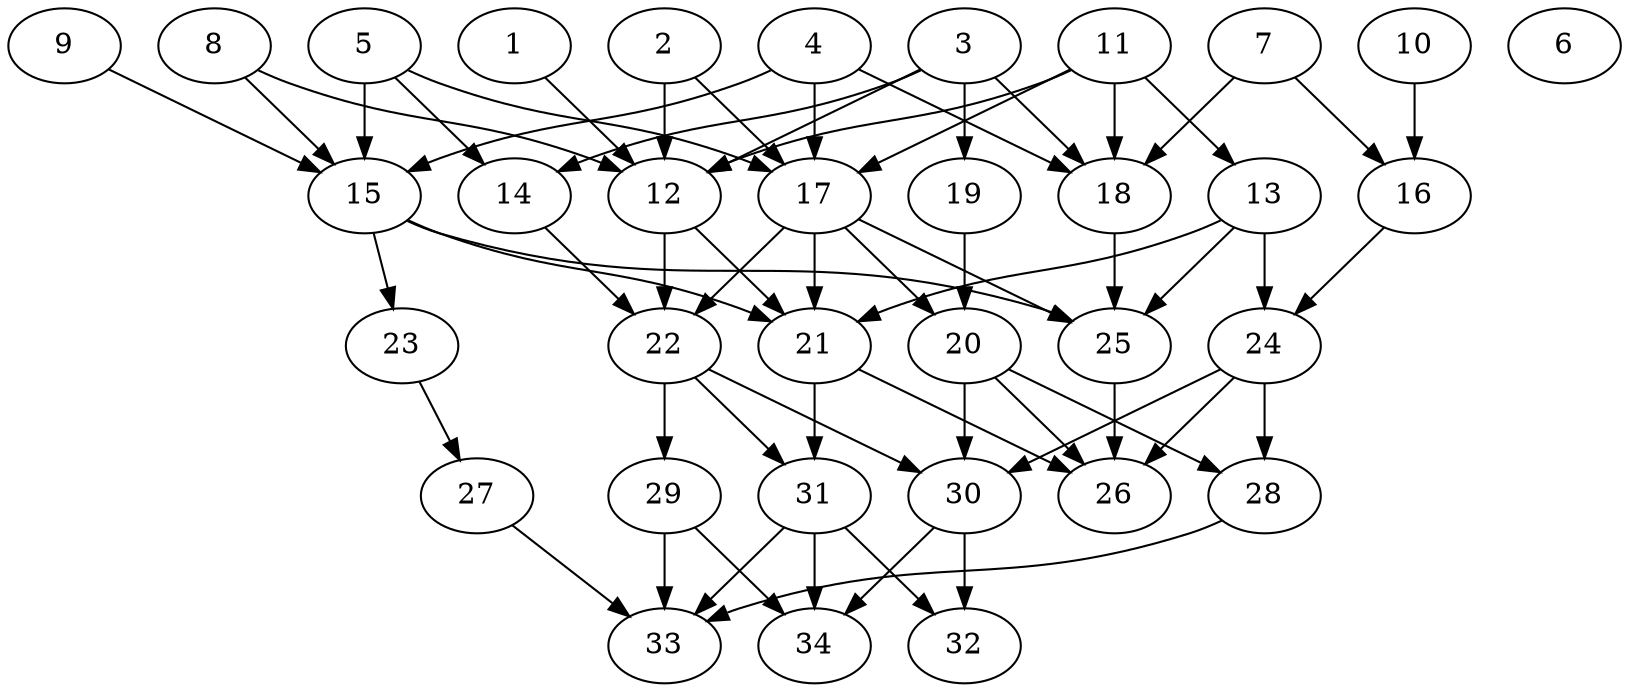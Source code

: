 // DAG (tier=2-normal, mode=compute, n=34, ccr=0.380, fat=0.639, density=0.584, regular=0.595, jump=0.142, mindata=524288, maxdata=8388608)
// DAG automatically generated by daggen at Sun Aug 24 16:33:33 2025
// /home/ermia/Project/Environments/daggen/bin/daggen --dot --ccr 0.380 --fat 0.639 --regular 0.595 --density 0.584 --jump 0.142 --mindata 524288 --maxdata 8388608 -n 34 
digraph G {
  1 [size="4346959205588976", alpha="0.17", expect_size="2173479602794488"]
  1 -> 12 [size ="93244041986048"]
  2 [size="8398251963297422", alpha="0.18", expect_size="4199125981648711"]
  2 -> 12 [size ="137594142720000"]
  2 -> 17 [size ="137594142720000"]
  3 [size="181128148668694", alpha="0.11", expect_size="90564074334347"]
  3 -> 12 [size ="2949845614592"]
  3 -> 14 [size ="2949845614592"]
  3 -> 18 [size ="2949845614592"]
  3 -> 19 [size ="2949845614592"]
  4 [size="22722514918890799104", alpha="0.02", expect_size="11361257459445399552"]
  4 -> 15 [size ="64179192987648"]
  4 -> 17 [size ="64179192987648"]
  4 -> 18 [size ="64179192987648"]
  5 [size="24221231576065564", alpha="0.19", expect_size="12110615788032782"]
  5 -> 14 [size ="41082108772352"]
  5 -> 15 [size ="41082108772352"]
  5 -> 17 [size ="41082108772352"]
  6 [size="3133260879244558336", alpha="0.10", expect_size="1566630439622279168"]
  7 [size="1264420779756355584", alpha="0.09", expect_size="632210389878177792"]
  7 -> 16 [size ="9354438770688"]
  7 -> 18 [size ="9354438770688"]
  8 [size="11843161235035228", alpha="0.02", expect_size="5921580617517614"]
  8 -> 12 [size ="307145534865408"]
  8 -> 15 [size ="307145534865408"]
  9 [size="13390664093103292416", alpha="0.14", expect_size="6695332046551646208"]
  9 -> 15 [size ="45111928946688"]
  10 [size="392480419741696000", alpha="0.01", expect_size="196240209870848000"]
  10 -> 16 [size ="4288466124800"]
  11 [size="655311897457300", alpha="0.10", expect_size="327655948728650"]
  11 -> 12 [size ="31930405879808"]
  11 -> 13 [size ="31930405879808"]
  11 -> 17 [size ="31930405879808"]
  11 -> 18 [size ="31930405879808"]
  12 [size="19097562633010284", alpha="0.06", expect_size="9548781316505142"]
  12 -> 21 [size ="12691125043200"]
  12 -> 22 [size ="12691125043200"]
  13 [size="162036931496379416576", alpha="0.15", expect_size="81018465748189708288"]
  13 -> 21 [size ="237774892433408"]
  13 -> 24 [size ="237774892433408"]
  13 -> 25 [size ="237774892433408"]
  14 [size="73301655477626601472", alpha="0.11", expect_size="36650827738813300736"]
  14 -> 22 [size ="140119692541952"]
  15 [size="282705193655920608", alpha="0.04", expect_size="141352596827960304"]
  15 -> 21 [size ="147341545832448"]
  15 -> 23 [size ="147341545832448"]
  15 -> 25 [size ="147341545832448"]
  16 [size="662726982414148", alpha="0.08", expect_size="331363491207074"]
  16 -> 24 [size ="30187320246272"]
  17 [size="30047280522061676544", alpha="0.07", expect_size="15023640261030838272"]
  17 -> 20 [size ="77320282963968"]
  17 -> 21 [size ="77320282963968"]
  17 -> 22 [size ="77320282963968"]
  17 -> 25 [size ="77320282963968"]
  18 [size="72711381450148020224", alpha="0.13", expect_size="36355690725074010112"]
  18 -> 25 [size ="139366454263808"]
  19 [size="1399427179078410240", alpha="0.00", expect_size="699713589539205120"]
  19 -> 20 [size ="486185004695552"]
  20 [size="88382776541184000000", alpha="0.03", expect_size="44191388270592000000"]
  20 -> 26 [size ="158733434880000"]
  20 -> 28 [size ="158733434880000"]
  20 -> 30 [size ="158733434880000"]
  21 [size="122377362079088", alpha="0.10", expect_size="61188681039544"]
  21 -> 26 [size ="2979767779328"]
  21 -> 31 [size ="2979767779328"]
  22 [size="79646032013173952", alpha="0.18", expect_size="39823016006586976"]
  22 -> 29 [size ="127459898949632"]
  22 -> 30 [size ="127459898949632"]
  22 -> 31 [size ="127459898949632"]
  23 [size="2627561075454197", alpha="0.19", expect_size="1313780537727098"]
  23 -> 27 [size ="326946407841792"]
  24 [size="1531843104185803", alpha="0.12", expect_size="765921552092901"]
  24 -> 26 [size ="49533891379200"]
  24 -> 28 [size ="49533891379200"]
  24 -> 30 [size ="49533891379200"]
  25 [size="171434844356608000000", alpha="0.02", expect_size="85717422178304000000"]
  25 -> 26 [size ="246881976320000"]
  26 [size="638945208289282", alpha="0.02", expect_size="319472604144641"]
  27 [size="3961251344198362", alpha="0.16", expect_size="1980625672099181"]
  27 -> 33 [size ="68615457996800"]
  28 [size="342143727160803520", alpha="0.13", expect_size="171071863580401760"]
  28 -> 33 [size ="237685578924032"]
  29 [size="7990345451388634", alpha="0.09", expect_size="3995172725694317"]
  29 -> 33 [size ="3878892339200"]
  29 -> 34 [size ="3878892339200"]
  30 [size="7231240425954352", alpha="0.13", expect_size="3615620212977176"]
  30 -> 32 [size ="478044967927808"]
  30 -> 34 [size ="478044967927808"]
  31 [size="677473335138038", alpha="0.08", expect_size="338736667569019"]
  31 -> 32 [size ="18723675045888"]
  31 -> 33 [size ="18723675045888"]
  31 -> 34 [size ="18723675045888"]
  32 [size="28546684926379252", alpha="0.11", expect_size="14273342463189626"]
  33 [size="44940615839018647552", alpha="0.11", expect_size="22470307919509323776"]
  34 [size="1228378924304662", alpha="0.10", expect_size="614189462152331"]
}